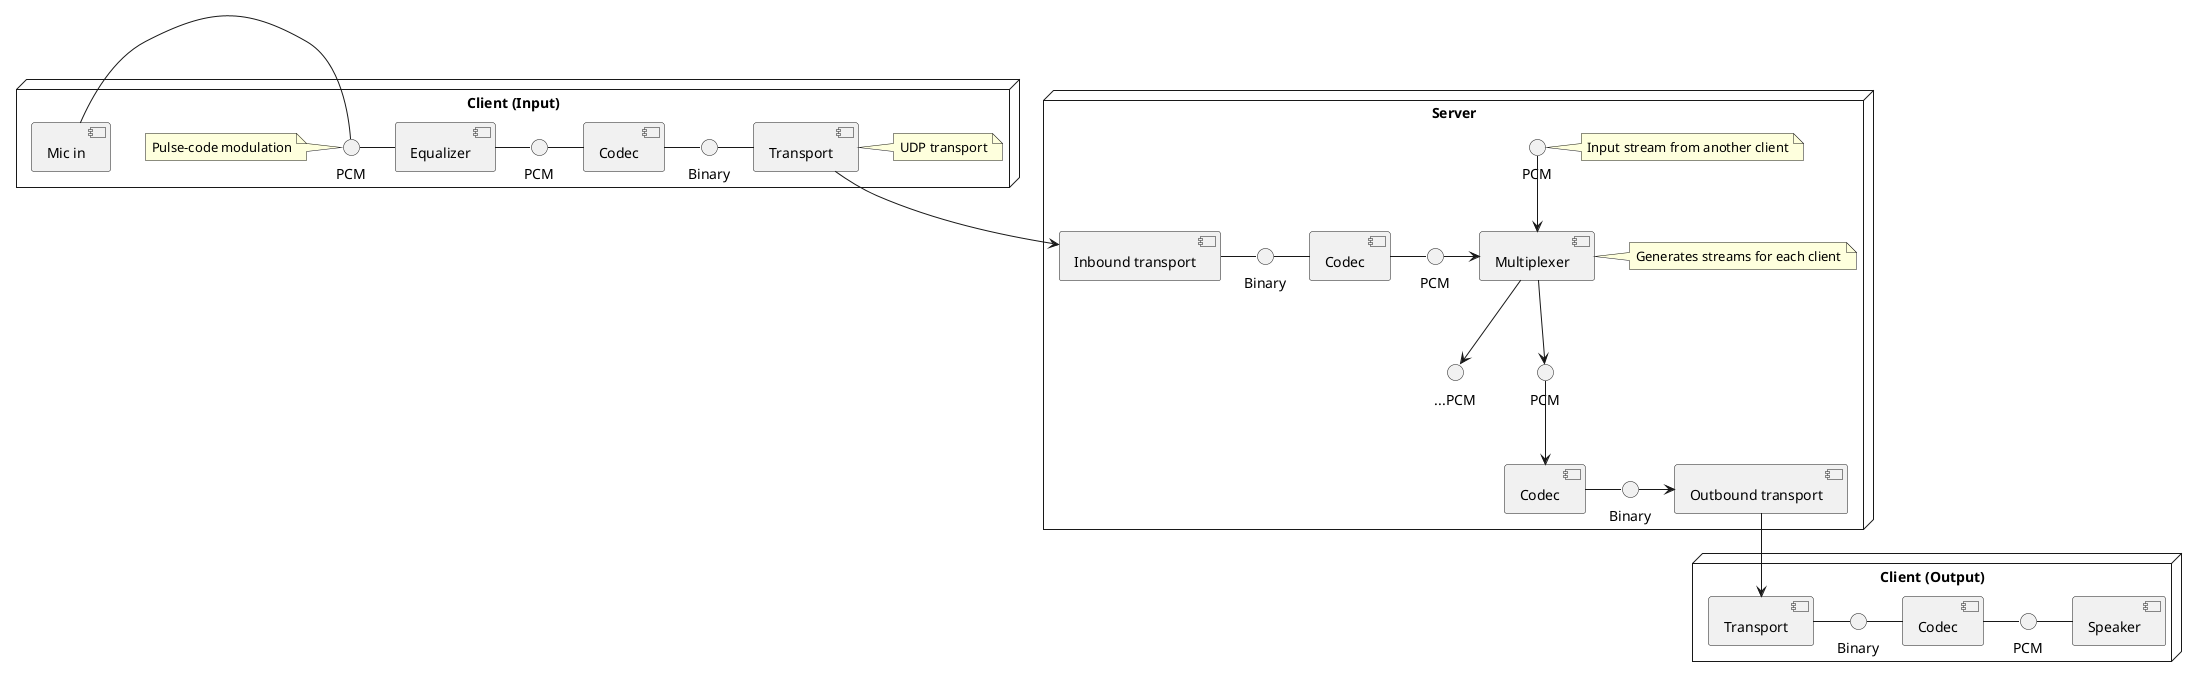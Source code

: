 @startuml Voxcox components

node "Client (Input)" {
  () "PCM" as PCM1
  note left of PCM1 : Pulse-code modulation
  [Mic in] - PCM1
  PCM1 - [Equalizer]
  () "PCM" as PCM2
  [Equalizer] - PCM2
  [Codec] as ClientOutCodec
  PCM2 - ClientOutCodec
  () "Binary" as BIN1
  ClientOutCodec - BIN1
  [Transport] as ClientOutboundT
  BIN1 - ClientOutboundT
  note right of ClientOutboundT : UDP transport
}

node "Server" {
  [Inbound transport] as ClientToSrvTransportRcv
  () "Binary" as BIN2
  ClientToSrvTransportRcv - BIN2
  [Codec] as ServerInCodec
  BIN2 - ServerInCodec
  () "PCM" as PCM3
  ServerInCodec - PCM3
  () "PCM" as PCM5
  note right of PCM5 : Input stream from another client
  PCM5 -down-> [Multiplexer]
  PCM3 -> [Multiplexer]
  note right of [Multiplexer] : Generates streams for each client
  () "...PCM" as PCM4
  [Multiplexer] -down-> PCM4
  () "PCM" as PCM6
  [Multiplexer] -down-> PCM6
  [Codec] as ServerOutCodec
  PCM6 -down-> ServerOutCodec
  () "Binary" as BIN3
  ServerOutCodec - BIN3
  [Outbound transport] as SrvOutboundT
  BIN3 -> SrvOutboundT
}


node "Client (Output)" {
  () "Binary" as BIN4
  [Transport] as ClientInboundT
  ClientInboundT - BIN4
  [Codec] as ClientInCodec
  BIN4 - ClientInCodec
  () "PCM" as PCM7
  ClientInCodec - PCM7
  PCM7 - [Speaker]
}

ClientOutboundT -down-> ClientToSrvTransportRcv
SrvOutboundT -down-> ClientInboundT
@enduml